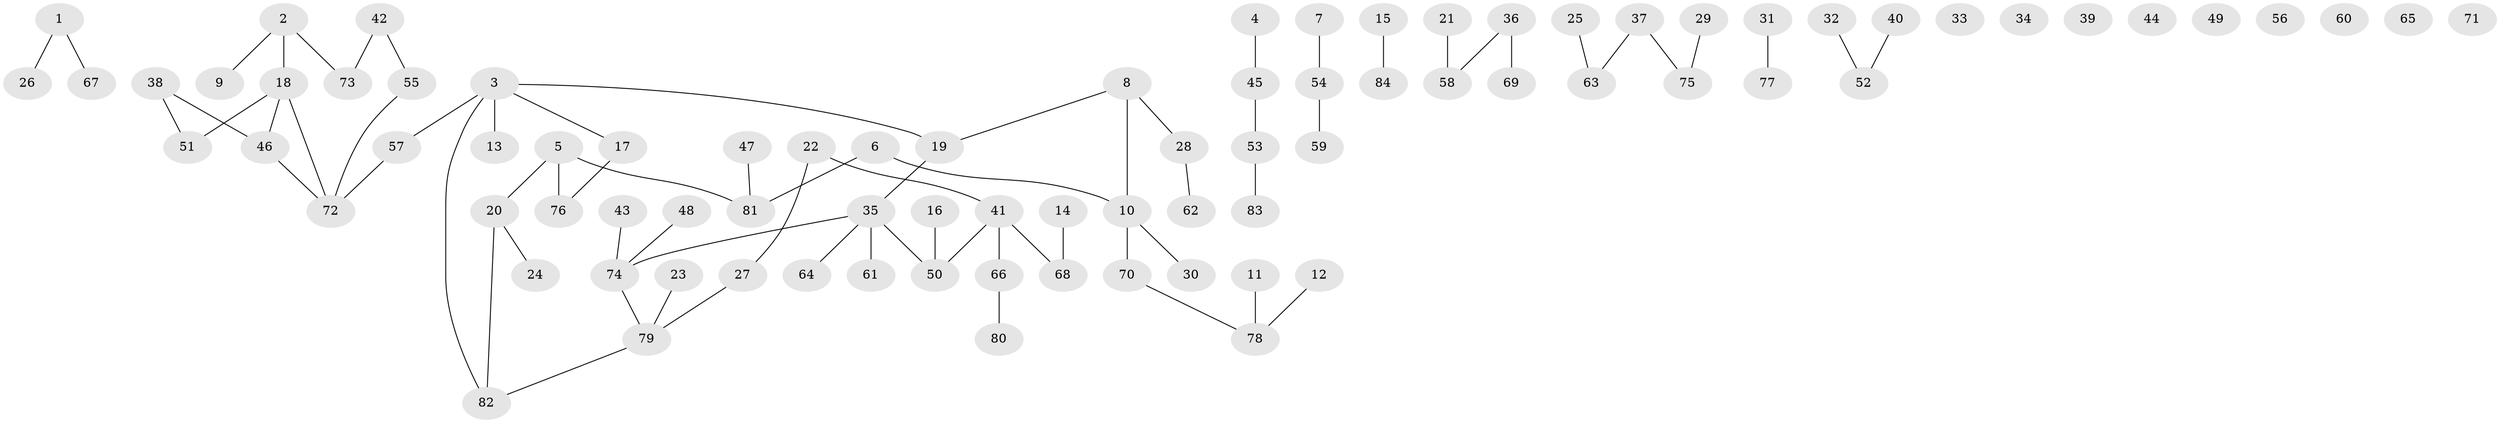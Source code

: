 // Generated by graph-tools (version 1.1) at 2025/39/03/09/25 04:39:50]
// undirected, 84 vertices, 73 edges
graph export_dot {
graph [start="1"]
  node [color=gray90,style=filled];
  1;
  2;
  3;
  4;
  5;
  6;
  7;
  8;
  9;
  10;
  11;
  12;
  13;
  14;
  15;
  16;
  17;
  18;
  19;
  20;
  21;
  22;
  23;
  24;
  25;
  26;
  27;
  28;
  29;
  30;
  31;
  32;
  33;
  34;
  35;
  36;
  37;
  38;
  39;
  40;
  41;
  42;
  43;
  44;
  45;
  46;
  47;
  48;
  49;
  50;
  51;
  52;
  53;
  54;
  55;
  56;
  57;
  58;
  59;
  60;
  61;
  62;
  63;
  64;
  65;
  66;
  67;
  68;
  69;
  70;
  71;
  72;
  73;
  74;
  75;
  76;
  77;
  78;
  79;
  80;
  81;
  82;
  83;
  84;
  1 -- 26;
  1 -- 67;
  2 -- 9;
  2 -- 18;
  2 -- 73;
  3 -- 13;
  3 -- 17;
  3 -- 19;
  3 -- 57;
  3 -- 82;
  4 -- 45;
  5 -- 20;
  5 -- 76;
  5 -- 81;
  6 -- 10;
  6 -- 81;
  7 -- 54;
  8 -- 10;
  8 -- 19;
  8 -- 28;
  10 -- 30;
  10 -- 70;
  11 -- 78;
  12 -- 78;
  14 -- 68;
  15 -- 84;
  16 -- 50;
  17 -- 76;
  18 -- 46;
  18 -- 51;
  18 -- 72;
  19 -- 35;
  20 -- 24;
  20 -- 82;
  21 -- 58;
  22 -- 27;
  22 -- 41;
  23 -- 79;
  25 -- 63;
  27 -- 79;
  28 -- 62;
  29 -- 75;
  31 -- 77;
  32 -- 52;
  35 -- 50;
  35 -- 61;
  35 -- 64;
  35 -- 74;
  36 -- 58;
  36 -- 69;
  37 -- 63;
  37 -- 75;
  38 -- 46;
  38 -- 51;
  40 -- 52;
  41 -- 50;
  41 -- 66;
  41 -- 68;
  42 -- 55;
  42 -- 73;
  43 -- 74;
  45 -- 53;
  46 -- 72;
  47 -- 81;
  48 -- 74;
  53 -- 83;
  54 -- 59;
  55 -- 72;
  57 -- 72;
  66 -- 80;
  70 -- 78;
  74 -- 79;
  79 -- 82;
}
